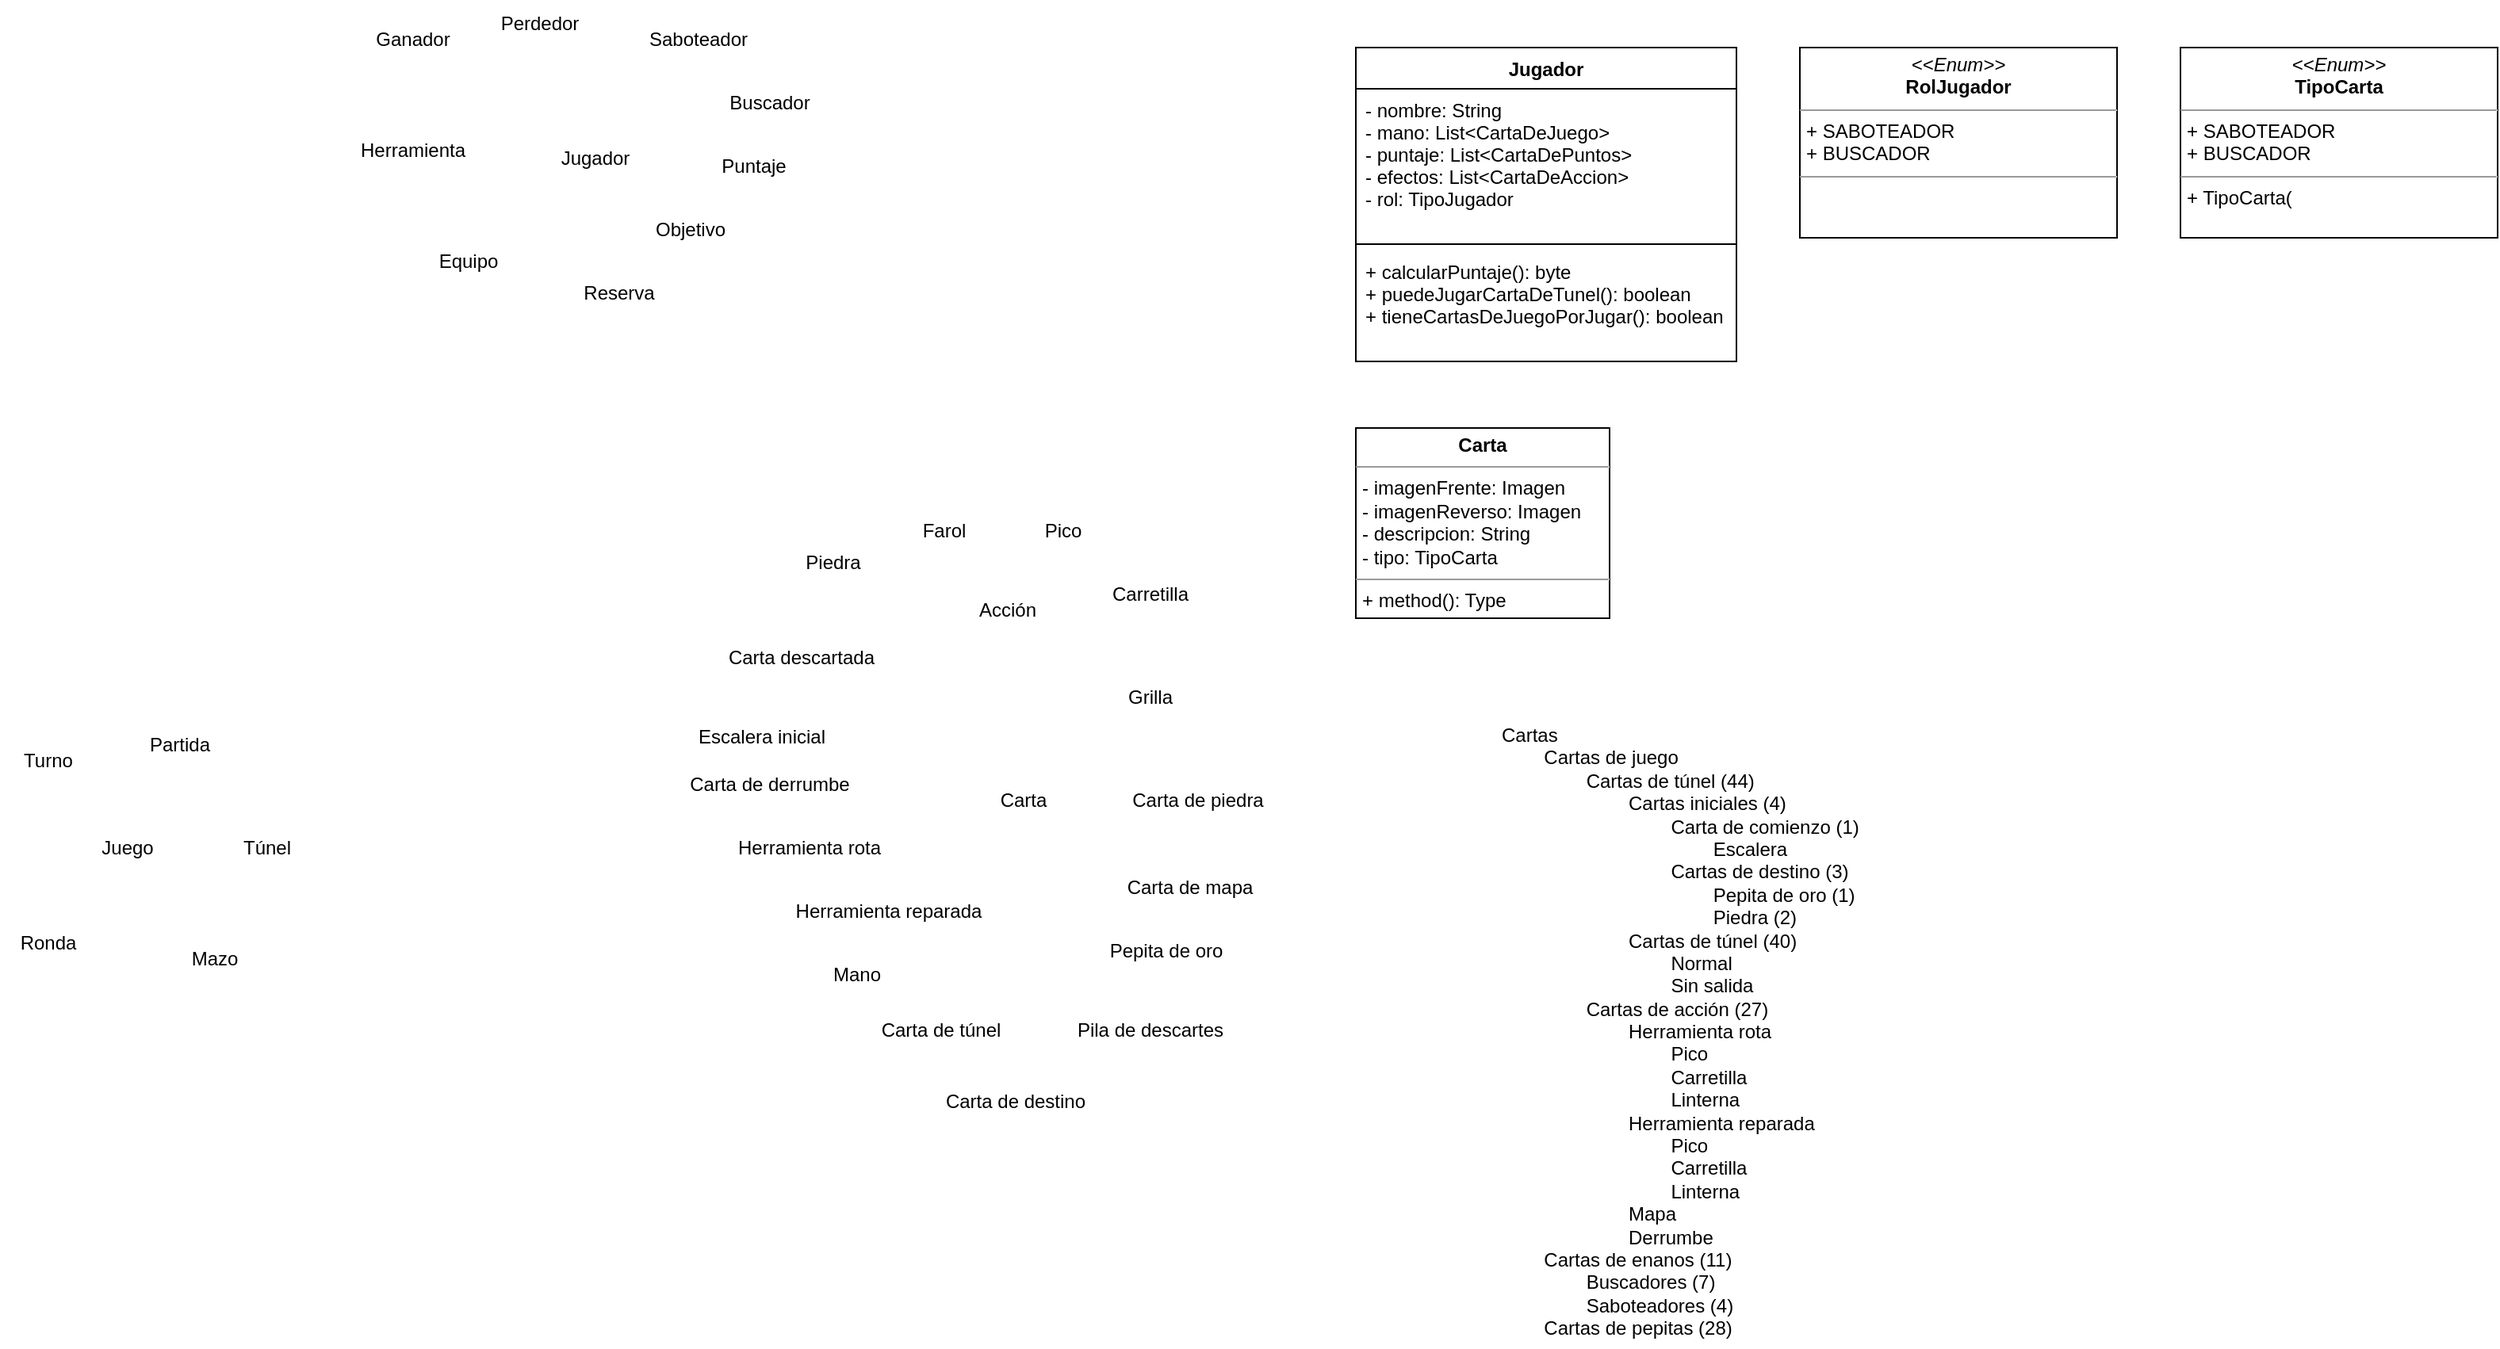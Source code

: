 <mxfile version="20.3.0" type="device" pages="2"><diagram id="k4q84iMzafy-forY-ghN" name="Sustantivos"><mxGraphModel dx="1038" dy="649" grid="1" gridSize="10" guides="1" tooltips="1" connect="1" arrows="1" fold="1" page="1" pageScale="1" pageWidth="850" pageHeight="1100" math="0" shadow="0"><root><mxCell id="0"/><mxCell id="1" parent="0"/><mxCell id="FipmNql7ceHRB0YrnaBB-1" value="Carta" style="text;html=1;align=center;verticalAlign=middle;resizable=0;points=[];autosize=1;strokeColor=none;fillColor=none;" parent="1" vertex="1"><mxGeometry x="645" y="500" width="50" height="30" as="geometry"/></mxCell><mxCell id="FipmNql7ceHRB0YrnaBB-2" value="Jugador" style="text;html=1;align=center;verticalAlign=middle;resizable=0;points=[];autosize=1;strokeColor=none;fillColor=none;" parent="1" vertex="1"><mxGeometry x="365" y="95" width="70" height="30" as="geometry"/></mxCell><mxCell id="FipmNql7ceHRB0YrnaBB-3" value="Juego" style="text;html=1;align=center;verticalAlign=middle;resizable=0;points=[];autosize=1;strokeColor=none;fillColor=none;" parent="1" vertex="1"><mxGeometry x="75" y="530" width="60" height="30" as="geometry"/></mxCell><mxCell id="FipmNql7ceHRB0YrnaBB-4" value="Turno" style="text;html=1;align=center;verticalAlign=middle;resizable=0;points=[];autosize=1;strokeColor=none;fillColor=none;" parent="1" vertex="1"><mxGeometry x="30" y="475" width="50" height="30" as="geometry"/></mxCell><mxCell id="FipmNql7ceHRB0YrnaBB-5" value="Grilla" style="text;html=1;align=center;verticalAlign=middle;resizable=0;points=[];autosize=1;strokeColor=none;fillColor=none;" parent="1" vertex="1"><mxGeometry x="725" y="435" width="50" height="30" as="geometry"/></mxCell><mxCell id="FipmNql7ceHRB0YrnaBB-6" value="Acción" style="text;html=1;align=center;verticalAlign=middle;resizable=0;points=[];autosize=1;strokeColor=none;fillColor=none;" parent="1" vertex="1"><mxGeometry x="630" y="380" width="60" height="30" as="geometry"/></mxCell><mxCell id="FipmNql7ceHRB0YrnaBB-7" value="Herramienta rota" style="text;html=1;align=center;verticalAlign=middle;resizable=0;points=[];autosize=1;strokeColor=none;fillColor=none;" parent="1" vertex="1"><mxGeometry x="480" y="530" width="110" height="30" as="geometry"/></mxCell><mxCell id="FipmNql7ceHRB0YrnaBB-8" value="Saboteador" style="text;html=1;align=center;verticalAlign=middle;resizable=0;points=[];autosize=1;strokeColor=none;fillColor=none;" parent="1" vertex="1"><mxGeometry x="420" y="20" width="90" height="30" as="geometry"/></mxCell><mxCell id="FipmNql7ceHRB0YrnaBB-9" value="Buscador" style="text;html=1;align=center;verticalAlign=middle;resizable=0;points=[];autosize=1;strokeColor=none;fillColor=none;" parent="1" vertex="1"><mxGeometry x="475" y="60" width="70" height="30" as="geometry"/></mxCell><mxCell id="FipmNql7ceHRB0YrnaBB-10" value="Puntaje" style="text;html=1;align=center;verticalAlign=middle;resizable=0;points=[];autosize=1;strokeColor=none;fillColor=none;" parent="1" vertex="1"><mxGeometry x="470" y="100" width="60" height="30" as="geometry"/></mxCell><mxCell id="FipmNql7ceHRB0YrnaBB-11" value="Pepita de oro" style="text;html=1;align=center;verticalAlign=middle;resizable=0;points=[];autosize=1;strokeColor=none;fillColor=none;" parent="1" vertex="1"><mxGeometry x="715" y="595" width="90" height="30" as="geometry"/></mxCell><mxCell id="FipmNql7ceHRB0YrnaBB-12" value="Túnel" style="text;html=1;align=center;verticalAlign=middle;resizable=0;points=[];autosize=1;strokeColor=none;fillColor=none;" parent="1" vertex="1"><mxGeometry x="167.5" y="530" width="50" height="30" as="geometry"/></mxCell><mxCell id="FipmNql7ceHRB0YrnaBB-13" value="Ronda" style="text;html=1;align=center;verticalAlign=middle;resizable=0;points=[];autosize=1;strokeColor=none;fillColor=none;" parent="1" vertex="1"><mxGeometry x="25" y="590" width="60" height="30" as="geometry"/></mxCell><mxCell id="FipmNql7ceHRB0YrnaBB-14" value="Partida" style="text;html=1;align=center;verticalAlign=middle;resizable=0;points=[];autosize=1;strokeColor=none;fillColor=none;" parent="1" vertex="1"><mxGeometry x="107.5" y="465" width="60" height="30" as="geometry"/></mxCell><mxCell id="FipmNql7ceHRB0YrnaBB-15" value="Mazo" style="text;html=1;align=center;verticalAlign=middle;resizable=0;points=[];autosize=1;strokeColor=none;fillColor=none;" parent="1" vertex="1"><mxGeometry x="135" y="600" width="50" height="30" as="geometry"/></mxCell><mxCell id="FipmNql7ceHRB0YrnaBB-16" value="Mano" style="text;html=1;align=center;verticalAlign=middle;resizable=0;points=[];autosize=1;strokeColor=none;fillColor=none;" parent="1" vertex="1"><mxGeometry x="540" y="610" width="50" height="30" as="geometry"/></mxCell><mxCell id="FipmNql7ceHRB0YrnaBB-17" value="Ganador" style="text;html=1;align=center;verticalAlign=middle;resizable=0;points=[];autosize=1;strokeColor=none;fillColor=none;" parent="1" vertex="1"><mxGeometry x="250" y="20" width="70" height="30" as="geometry"/></mxCell><mxCell id="FipmNql7ceHRB0YrnaBB-18" value="Perdedor" style="text;html=1;align=center;verticalAlign=middle;resizable=0;points=[];autosize=1;strokeColor=none;fillColor=none;" parent="1" vertex="1"><mxGeometry x="330" y="10" width="70" height="30" as="geometry"/></mxCell><mxCell id="FipmNql7ceHRB0YrnaBB-19" value="Herramienta" style="text;html=1;align=center;verticalAlign=middle;resizable=0;points=[];autosize=1;strokeColor=none;fillColor=none;" parent="1" vertex="1"><mxGeometry x="240" y="90" width="90" height="30" as="geometry"/></mxCell><mxCell id="FipmNql7ceHRB0YrnaBB-20" value="Objetivo" style="text;html=1;align=center;verticalAlign=middle;resizable=0;points=[];autosize=1;strokeColor=none;fillColor=none;" parent="1" vertex="1"><mxGeometry x="425" y="140" width="70" height="30" as="geometry"/></mxCell><mxCell id="FipmNql7ceHRB0YrnaBB-21" value="Carta de mapa" style="text;html=1;align=center;verticalAlign=middle;resizable=0;points=[];autosize=1;strokeColor=none;fillColor=none;" parent="1" vertex="1"><mxGeometry x="725" y="555" width="100" height="30" as="geometry"/></mxCell><mxCell id="FipmNql7ceHRB0YrnaBB-22" value="Escalera inicial" style="text;html=1;align=center;verticalAlign=middle;resizable=0;points=[];autosize=1;strokeColor=none;fillColor=none;" parent="1" vertex="1"><mxGeometry x="455" y="460" width="100" height="30" as="geometry"/></mxCell><mxCell id="FipmNql7ceHRB0YrnaBB-23" value="Piedra" style="text;html=1;align=center;verticalAlign=middle;resizable=0;points=[];autosize=1;strokeColor=none;fillColor=none;" parent="1" vertex="1"><mxGeometry x="520" y="350" width="60" height="30" as="geometry"/></mxCell><mxCell id="FipmNql7ceHRB0YrnaBB-24" value="Carta descartada" style="text;html=1;align=center;verticalAlign=middle;resizable=0;points=[];autosize=1;strokeColor=none;fillColor=none;" parent="1" vertex="1"><mxGeometry x="470" y="410" width="120" height="30" as="geometry"/></mxCell><mxCell id="FipmNql7ceHRB0YrnaBB-25" value="Herramienta reparada" style="text;html=1;align=center;verticalAlign=middle;resizable=0;points=[];autosize=1;strokeColor=none;fillColor=none;" parent="1" vertex="1"><mxGeometry x="515" y="570" width="140" height="30" as="geometry"/></mxCell><mxCell id="FipmNql7ceHRB0YrnaBB-26" value="Pila de descartes" style="text;html=1;align=center;verticalAlign=middle;resizable=0;points=[];autosize=1;strokeColor=none;fillColor=none;" parent="1" vertex="1"><mxGeometry x="690" y="645" width="120" height="30" as="geometry"/></mxCell><mxCell id="FipmNql7ceHRB0YrnaBB-27" value="Farol" style="text;html=1;align=center;verticalAlign=middle;resizable=0;points=[];autosize=1;strokeColor=none;fillColor=none;" parent="1" vertex="1"><mxGeometry x="595" y="330" width="50" height="30" as="geometry"/></mxCell><mxCell id="FipmNql7ceHRB0YrnaBB-29" value="Carta de destino" style="text;html=1;align=center;verticalAlign=middle;resizable=0;points=[];autosize=1;strokeColor=none;fillColor=none;" parent="1" vertex="1"><mxGeometry x="610" y="690" width="110" height="30" as="geometry"/></mxCell><mxCell id="FipmNql7ceHRB0YrnaBB-30" value="Carta de derrumbe" style="text;html=1;align=center;verticalAlign=middle;resizable=0;points=[];autosize=1;strokeColor=none;fillColor=none;" parent="1" vertex="1"><mxGeometry x="450" y="490" width="120" height="30" as="geometry"/></mxCell><mxCell id="FipmNql7ceHRB0YrnaBB-31" value="Carta de túnel" style="text;html=1;align=center;verticalAlign=middle;resizable=0;points=[];autosize=1;strokeColor=none;fillColor=none;" parent="1" vertex="1"><mxGeometry x="567.5" y="645" width="100" height="30" as="geometry"/></mxCell><mxCell id="FipmNql7ceHRB0YrnaBB-32" value="Carta de piedra" style="text;html=1;align=center;verticalAlign=middle;resizable=0;points=[];autosize=1;strokeColor=none;fillColor=none;" parent="1" vertex="1"><mxGeometry x="725" y="500" width="110" height="30" as="geometry"/></mxCell><mxCell id="FipmNql7ceHRB0YrnaBB-33" value="Reserva" style="text;html=1;align=center;verticalAlign=middle;resizable=0;points=[];autosize=1;strokeColor=none;fillColor=none;" parent="1" vertex="1"><mxGeometry x="380" y="180" width="70" height="30" as="geometry"/></mxCell><mxCell id="7L0lUQsH2YYHUu3WOvo3-1" value="Equipo" style="text;html=1;align=center;verticalAlign=middle;resizable=0;points=[];autosize=1;strokeColor=none;fillColor=none;" parent="1" vertex="1"><mxGeometry x="290" y="160" width="60" height="30" as="geometry"/></mxCell><mxCell id="7L0lUQsH2YYHUu3WOvo3-2" value="Carretilla" style="text;html=1;align=center;verticalAlign=middle;resizable=0;points=[];autosize=1;strokeColor=none;fillColor=none;" parent="1" vertex="1"><mxGeometry x="715" y="370" width="70" height="30" as="geometry"/></mxCell><mxCell id="7L0lUQsH2YYHUu3WOvo3-3" value="Pico" style="text;html=1;align=center;verticalAlign=middle;resizable=0;points=[];autosize=1;strokeColor=none;fillColor=none;shadow=0;" parent="1" vertex="1"><mxGeometry x="670" y="330" width="50" height="30" as="geometry"/></mxCell><mxCell id="Jiwwq31NLCKdL63t_D5R-1" value="Jugador" style="swimlane;fontStyle=1;align=center;verticalAlign=top;childLayout=stackLayout;horizontal=1;startSize=26;horizontalStack=0;resizeParent=1;resizeParentMax=0;resizeLast=0;collapsible=1;marginBottom=0;" parent="1" vertex="1"><mxGeometry x="880" y="40" width="240" height="198" as="geometry"/></mxCell><mxCell id="Jiwwq31NLCKdL63t_D5R-2" value="- nombre: String&#10;- mano: List&lt;CartaDeJuego&gt;&#10;- puntaje: List&lt;CartaDePuntos&gt;&#10;- efectos: List&lt;CartaDeAccion&gt;&#10;- rol: TipoJugador" style="text;strokeColor=none;fillColor=none;align=left;verticalAlign=top;spacingLeft=4;spacingRight=4;overflow=hidden;rotatable=0;points=[[0,0.5],[1,0.5]];portConstraint=eastwest;" parent="Jiwwq31NLCKdL63t_D5R-1" vertex="1"><mxGeometry y="26" width="240" height="94" as="geometry"/></mxCell><mxCell id="Jiwwq31NLCKdL63t_D5R-3" value="" style="line;strokeWidth=1;fillColor=none;align=left;verticalAlign=middle;spacingTop=-1;spacingLeft=3;spacingRight=3;rotatable=0;labelPosition=right;points=[];portConstraint=eastwest;strokeColor=inherit;" parent="Jiwwq31NLCKdL63t_D5R-1" vertex="1"><mxGeometry y="120" width="240" height="8" as="geometry"/></mxCell><mxCell id="Jiwwq31NLCKdL63t_D5R-4" value="+ calcularPuntaje(): byte&#10;+ puedeJugarCartaDeTunel(): boolean&#10;+ tieneCartasDeJuegoPorJugar(): boolean" style="text;strokeColor=none;fillColor=none;align=left;verticalAlign=top;spacingLeft=4;spacingRight=4;overflow=hidden;rotatable=0;points=[[0,0.5],[1,0.5]];portConstraint=eastwest;" parent="Jiwwq31NLCKdL63t_D5R-1" vertex="1"><mxGeometry y="128" width="240" height="70" as="geometry"/></mxCell><mxCell id="6DtHtofmLnK32HofvpWB-2" value="&lt;p style=&quot;margin:0px;margin-top:4px;text-align:center;&quot;&gt;&lt;i&gt;&amp;lt;&amp;lt;Enum&amp;gt;&amp;gt;&lt;/i&gt;&lt;br&gt;&lt;b&gt;RolJugador&lt;/b&gt;&lt;/p&gt;&lt;hr size=&quot;1&quot;&gt;&lt;p style=&quot;margin:0px;margin-left:4px;&quot;&gt;+ SABOTEADOR&lt;br&gt;+ BUSCADOR&lt;/p&gt;&lt;hr size=&quot;1&quot;&gt;&lt;p style=&quot;margin:0px;margin-left:4px;&quot;&gt;&lt;br&gt;&lt;/p&gt;" style="verticalAlign=top;align=left;overflow=fill;fontSize=12;fontFamily=Helvetica;html=1;" parent="1" vertex="1"><mxGeometry x="1160" y="40" width="200" height="120" as="geometry"/></mxCell><mxCell id="uUrTi9tdayPk53grWzk--1" value="&lt;p style=&quot;margin:0px;margin-top:4px;text-align:center;&quot;&gt;&lt;b&gt;Carta&lt;/b&gt;&lt;/p&gt;&lt;hr size=&quot;1&quot;&gt;&lt;p style=&quot;margin:0px;margin-left:4px;&quot;&gt;- imagenFrente: Imagen&lt;/p&gt;&lt;p style=&quot;margin:0px;margin-left:4px;&quot;&gt;- imagenReverso: Imagen&lt;/p&gt;&lt;p style=&quot;margin:0px;margin-left:4px;&quot;&gt;- descripcion: String&lt;/p&gt;&lt;p style=&quot;margin:0px;margin-left:4px;&quot;&gt;- tipo: TipoCarta&lt;/p&gt;&lt;hr size=&quot;1&quot;&gt;&lt;p style=&quot;margin:0px;margin-left:4px;&quot;&gt;+ method(): Type&lt;/p&gt;" style="verticalAlign=top;align=left;overflow=fill;fontSize=12;fontFamily=Helvetica;html=1;" parent="1" vertex="1"><mxGeometry x="880" y="280" width="160" height="120" as="geometry"/></mxCell><mxCell id="uUrTi9tdayPk53grWzk--2" value="&lt;p style=&quot;margin:0px;margin-top:4px;text-align:center;&quot;&gt;&lt;i&gt;&amp;lt;&amp;lt;Enum&amp;gt;&amp;gt;&lt;/i&gt;&lt;br&gt;&lt;b&gt;TipoCarta&lt;/b&gt;&lt;/p&gt;&lt;hr size=&quot;1&quot;&gt;&lt;p style=&quot;margin:0px;margin-left:4px;&quot;&gt;+ SABOTEADOR&lt;br&gt;+ BUSCADOR&lt;/p&gt;&lt;hr size=&quot;1&quot;&gt;&lt;p style=&quot;margin:0px;margin-left:4px;&quot;&gt;+ TipoCarta(&lt;/p&gt;" style="verticalAlign=top;align=left;overflow=fill;fontSize=12;fontFamily=Helvetica;html=1;" parent="1" vertex="1"><mxGeometry x="1400" y="40" width="200" height="120" as="geometry"/></mxCell><mxCell id="uUrTi9tdayPk53grWzk--3" value="Cartas&lt;br&gt;&lt;span style=&quot;white-space: pre;&quot;&gt;&#9;&lt;/span&gt;Cartas de juego&lt;br&gt;&lt;span style=&quot;white-space: pre;&quot;&gt;&#9;&lt;/span&gt;&lt;span style=&quot;white-space: pre;&quot;&gt;&#9;&lt;/span&gt;Cartas de túnel (44)&lt;br&gt;&lt;span style=&quot;white-space: pre;&quot;&gt;&#9;&lt;/span&gt;&lt;span style=&quot;white-space: pre;&quot;&gt;&#9;&lt;/span&gt;&lt;span style=&quot;white-space: pre;&quot;&gt;&#9;&lt;/span&gt;Cartas iniciales (4)&lt;br&gt;&lt;span style=&quot;white-space: pre;&quot;&gt;&#9;&lt;/span&gt;&lt;span style=&quot;white-space: pre;&quot;&gt;&#9;&lt;/span&gt;&lt;span style=&quot;white-space: pre;&quot;&gt;&#9;&lt;/span&gt;&lt;span style=&quot;white-space: pre;&quot;&gt;&#9;&lt;/span&gt;Carta de comienzo (1)&lt;br&gt;&lt;span style=&quot;white-space: pre;&quot;&gt;&#9;&lt;/span&gt;&lt;span style=&quot;white-space: pre;&quot;&gt;&#9;&lt;/span&gt;&lt;span style=&quot;white-space: pre;&quot;&gt;&#9;&lt;/span&gt;&lt;span style=&quot;white-space: pre;&quot;&gt;&#9;&lt;/span&gt;&lt;span style=&quot;white-space: pre;&quot;&gt;&#9;&lt;/span&gt;Escalera&lt;br&gt;&lt;span style=&quot;white-space: pre;&quot;&gt;&#9;&lt;/span&gt;&lt;span style=&quot;white-space: pre;&quot;&gt;&#9;&lt;/span&gt;&lt;span style=&quot;white-space: pre;&quot;&gt;&#9;&lt;/span&gt;&lt;span style=&quot;white-space: pre;&quot;&gt;&#9;&lt;/span&gt;Cartas de destino (3)&lt;br&gt;&lt;span style=&quot;background-color: initial;&quot;&gt;&lt;span style=&quot;white-space: pre;&quot;&gt;&#9;&lt;/span&gt;&lt;span style=&quot;white-space: pre;&quot;&gt;&#9;&lt;/span&gt;&lt;span style=&quot;white-space: pre;&quot;&gt;&#9;&lt;/span&gt;&lt;span style=&quot;white-space: pre;&quot;&gt;&#9;&lt;/span&gt;&lt;span style=&quot;white-space: pre;&quot;&gt;&#9;&lt;/span&gt;Pepita de oro (1)&lt;br&gt;&lt;/span&gt;&lt;span style=&quot;background-color: initial;&quot;&gt;&lt;span style=&quot;white-space: pre;&quot;&gt;&#9;&lt;/span&gt;&lt;span style=&quot;white-space: pre;&quot;&gt;&#9;&lt;/span&gt;&lt;span style=&quot;white-space: pre;&quot;&gt;&#9;&lt;/span&gt;&lt;span style=&quot;white-space: pre;&quot;&gt;&#9;&lt;/span&gt;&lt;span style=&quot;white-space: pre;&quot;&gt;&#9;&lt;/span&gt;Piedra (2)&lt;/span&gt;&lt;span style=&quot;background-color: initial;&quot;&gt;&lt;br&gt;&lt;/span&gt;&lt;span style=&quot;white-space: pre;&quot;&gt;&#9;&lt;/span&gt;&lt;span style=&quot;white-space: pre;&quot;&gt;&#9;&lt;/span&gt;&lt;span style=&quot;white-space: pre;&quot;&gt;&#9;&lt;/span&gt;Cartas de túnel (40)&lt;br&gt;&lt;span style=&quot;white-space: pre;&quot;&gt;&#9;&lt;/span&gt;&lt;span style=&quot;white-space: pre;&quot;&gt;&#9;&lt;/span&gt;&lt;span style=&quot;white-space: pre;&quot;&gt;&#9;&lt;/span&gt;&lt;span style=&quot;white-space: pre;&quot;&gt;&#9;&lt;/span&gt;Normal&lt;br&gt;&lt;span style=&quot;white-space: pre;&quot;&gt;&#9;&lt;/span&gt;&lt;span style=&quot;white-space: pre;&quot;&gt;&#9;&lt;/span&gt;&lt;span style=&quot;white-space: pre;&quot;&gt;&#9;&lt;/span&gt;&lt;span style=&quot;white-space: pre;&quot;&gt;&#9;&lt;/span&gt;Sin salida&lt;br&gt;&lt;span style=&quot;background-color: initial;&quot;&gt;&lt;span style=&quot;white-space: pre;&quot;&gt;&#9;&lt;/span&gt;&lt;span style=&quot;white-space: pre;&quot;&gt;&#9;&lt;/span&gt;Cartas de acción (27)&lt;br&gt;&lt;/span&gt;&lt;span style=&quot;background-color: initial;&quot;&gt;&lt;span style=&quot;white-space: pre;&quot;&gt;&#9;&lt;/span&gt;&lt;span style=&quot;white-space: pre;&quot;&gt;&#9;&lt;span style=&quot;white-space: pre;&quot;&gt;&#9;&lt;/span&gt;&lt;/span&gt;Herramienta rota&lt;br&gt;&lt;/span&gt;&lt;span style=&quot;background-color: initial;&quot;&gt;&lt;span style=&quot;white-space: pre;&quot;&gt;&#9;&lt;/span&gt;&lt;span style=&quot;white-space: pre;&quot;&gt;&#9;&lt;/span&gt;&lt;span style=&quot;white-space: pre;&quot;&gt;&#9;&lt;/span&gt;&lt;span style=&quot;white-space: pre;&quot;&gt;&#9;&lt;/span&gt;Pico&lt;br&gt;&lt;/span&gt;&lt;span style=&quot;background-color: initial;&quot;&gt;&lt;span style=&quot;white-space: pre;&quot;&gt;&#9;&lt;/span&gt;&lt;span style=&quot;white-space: pre;&quot;&gt;&#9;&lt;/span&gt;&lt;span style=&quot;white-space: pre;&quot;&gt;&#9;&lt;/span&gt;&lt;span style=&quot;white-space: pre;&quot;&gt;&#9;&lt;/span&gt;Carretilla&lt;br&gt;&lt;/span&gt;&lt;span style=&quot;background-color: initial;&quot;&gt;&lt;span style=&quot;white-space: pre;&quot;&gt;&#9;&lt;/span&gt;&lt;span style=&quot;white-space: pre;&quot;&gt;&#9;&lt;/span&gt;&lt;span style=&quot;white-space: pre;&quot;&gt;&#9;&lt;/span&gt;&lt;span style=&quot;white-space: pre;&quot;&gt;&#9;&lt;/span&gt;Linterna&lt;br&gt;&lt;/span&gt;&lt;span style=&quot;background-color: initial;&quot;&gt;&lt;span style=&quot;white-space: pre;&quot;&gt;&#9;&lt;/span&gt;&lt;span style=&quot;white-space: pre;&quot;&gt;&#9;&lt;/span&gt;&lt;span style=&quot;white-space: pre;&quot;&gt;&#9;&lt;/span&gt;Herramienta reparada&lt;br&gt;&lt;/span&gt;&lt;span style=&quot;background-color: initial;&quot;&gt;&lt;span style=&quot;white-space: pre;&quot;&gt;&#9;&lt;/span&gt;&lt;span style=&quot;white-space: pre;&quot;&gt;&#9;&lt;/span&gt;&lt;span style=&quot;white-space: pre;&quot;&gt;&#9;&lt;/span&gt;&lt;span style=&quot;white-space: pre;&quot;&gt;&#9;&lt;/span&gt;Pico&lt;br&gt;&lt;/span&gt;&lt;span style=&quot;background-color: initial;&quot;&gt;&lt;span style=&quot;white-space: pre;&quot;&gt;&#9;&lt;/span&gt;&lt;span style=&quot;white-space: pre;&quot;&gt;&#9;&lt;/span&gt;&lt;span style=&quot;white-space: pre;&quot;&gt;&#9;&lt;/span&gt;&lt;span style=&quot;white-space: pre;&quot;&gt;&#9;&lt;/span&gt;Carretilla&lt;br&gt;&lt;/span&gt;&lt;span style=&quot;background-color: initial; white-space: pre;&quot;&gt;&lt;span style=&quot;white-space: pre;&quot;&gt;&#9;&lt;/span&gt;&lt;span style=&quot;white-space: pre;&quot;&gt;&#9;&lt;/span&gt;&lt;span style=&quot;white-space: pre;&quot;&gt;&#9;&lt;/span&gt;&lt;span style=&quot;white-space: pre;&quot;&gt;&#9;&lt;/span&gt;L&lt;/span&gt;&lt;span style=&quot;background-color: initial;&quot;&gt;interna&lt;br&gt;&lt;/span&gt;&lt;span style=&quot;background-color: initial;&quot;&gt;&lt;span style=&quot;white-space: pre;&quot;&gt;&#9;&lt;/span&gt;&lt;span style=&quot;white-space: pre;&quot;&gt;&#9;&lt;/span&gt;&lt;span style=&quot;white-space: pre;&quot;&gt;&#9;&lt;/span&gt;Mapa&lt;br&gt;&lt;/span&gt;&lt;span style=&quot;background-color: initial;&quot;&gt;&lt;span style=&quot;white-space: pre;&quot;&gt;&#9;&lt;/span&gt;&lt;span style=&quot;white-space: pre;&quot;&gt;&#9;&lt;/span&gt;&lt;span style=&quot;white-space: pre;&quot;&gt;&#9;&lt;/span&gt;Derrumbe&lt;br&gt;&lt;/span&gt;&lt;span style=&quot;white-space: pre;&quot;&gt;&#9;&lt;/span&gt;Cartas de enanos (11)&lt;br&gt;&lt;span style=&quot;white-space: pre;&quot;&gt;&#9;&lt;/span&gt;&lt;span style=&quot;white-space: pre;&quot;&gt;&#9;&lt;/span&gt;Buscadores (7)&lt;br&gt;&lt;span style=&quot;white-space: pre;&quot;&gt;&#9;&lt;/span&gt;&lt;span style=&quot;white-space: pre;&quot;&gt;&#9;&lt;/span&gt;Saboteadores (4)&lt;br&gt;&lt;span style=&quot;white-space: pre;&quot;&gt;&#9;&lt;/span&gt;Cartas de pepitas (28)" style="text;html=1;align=left;verticalAlign=top;resizable=1;points=[];autosize=1;strokeColor=none;fillColor=none;" parent="1" vertex="1"><mxGeometry x="970" y="460" width="250" height="400" as="geometry"/></mxCell></root></mxGraphModel></diagram><diagram id="Tha1tuY8l9fOaBZII-DH" name="UML"><mxGraphModel dx="1278" dy="649" grid="1" gridSize="10" guides="1" tooltips="1" connect="1" arrows="1" fold="1" page="1" pageScale="1" pageWidth="850" pageHeight="1100" math="0" shadow="0"><root><mxCell id="0"/><mxCell id="1" parent="0"/></root></mxGraphModel></diagram></mxfile>